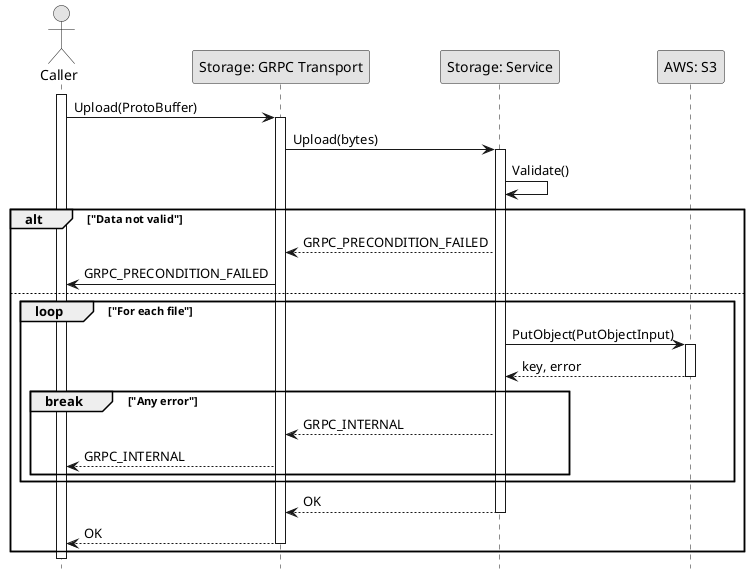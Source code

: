 @startuml Upload

skinparam Monochrome true
skinparam Shadowing false
hide footbox

actor Caller
participant "Storage: GRPC Transport" as StorageGRPCTransport
participant "Storage: Service" as StorageService
participant "AWS: S3" as AWSS3

activate Caller

Caller->StorageGRPCTransport: Upload(ProtoBuffer)
activate StorageGRPCTransport
StorageGRPCTransport->StorageService: Upload(bytes)
activate StorageService
StorageService->StorageService: Validate()

alt "Data not valid"
    StorageService-->StorageGRPCTransport: GRPC_PRECONDITION_FAILED
    StorageGRPCTransport->Caller: GRPC_PRECONDITION_FAILED
else
    loop "For each file"
        StorageService->AWSS3: PutObject(PutObjectInput)
        activate AWSS3
        AWSS3-->StorageService: key, error
        deactivate AWSS3

        break "Any error"
            StorageService-->StorageGRPCTransport: GRPC_INTERNAL
            StorageGRPCTransport-->Caller: GRPC_INTERNAL
        end
    end
    StorageService-->StorageGRPCTransport: OK
    deactivate StorageService
    StorageGRPCTransport-->Caller: OK
    deactivate StorageGRPCTransport
end

deactivate Caller

@enduml